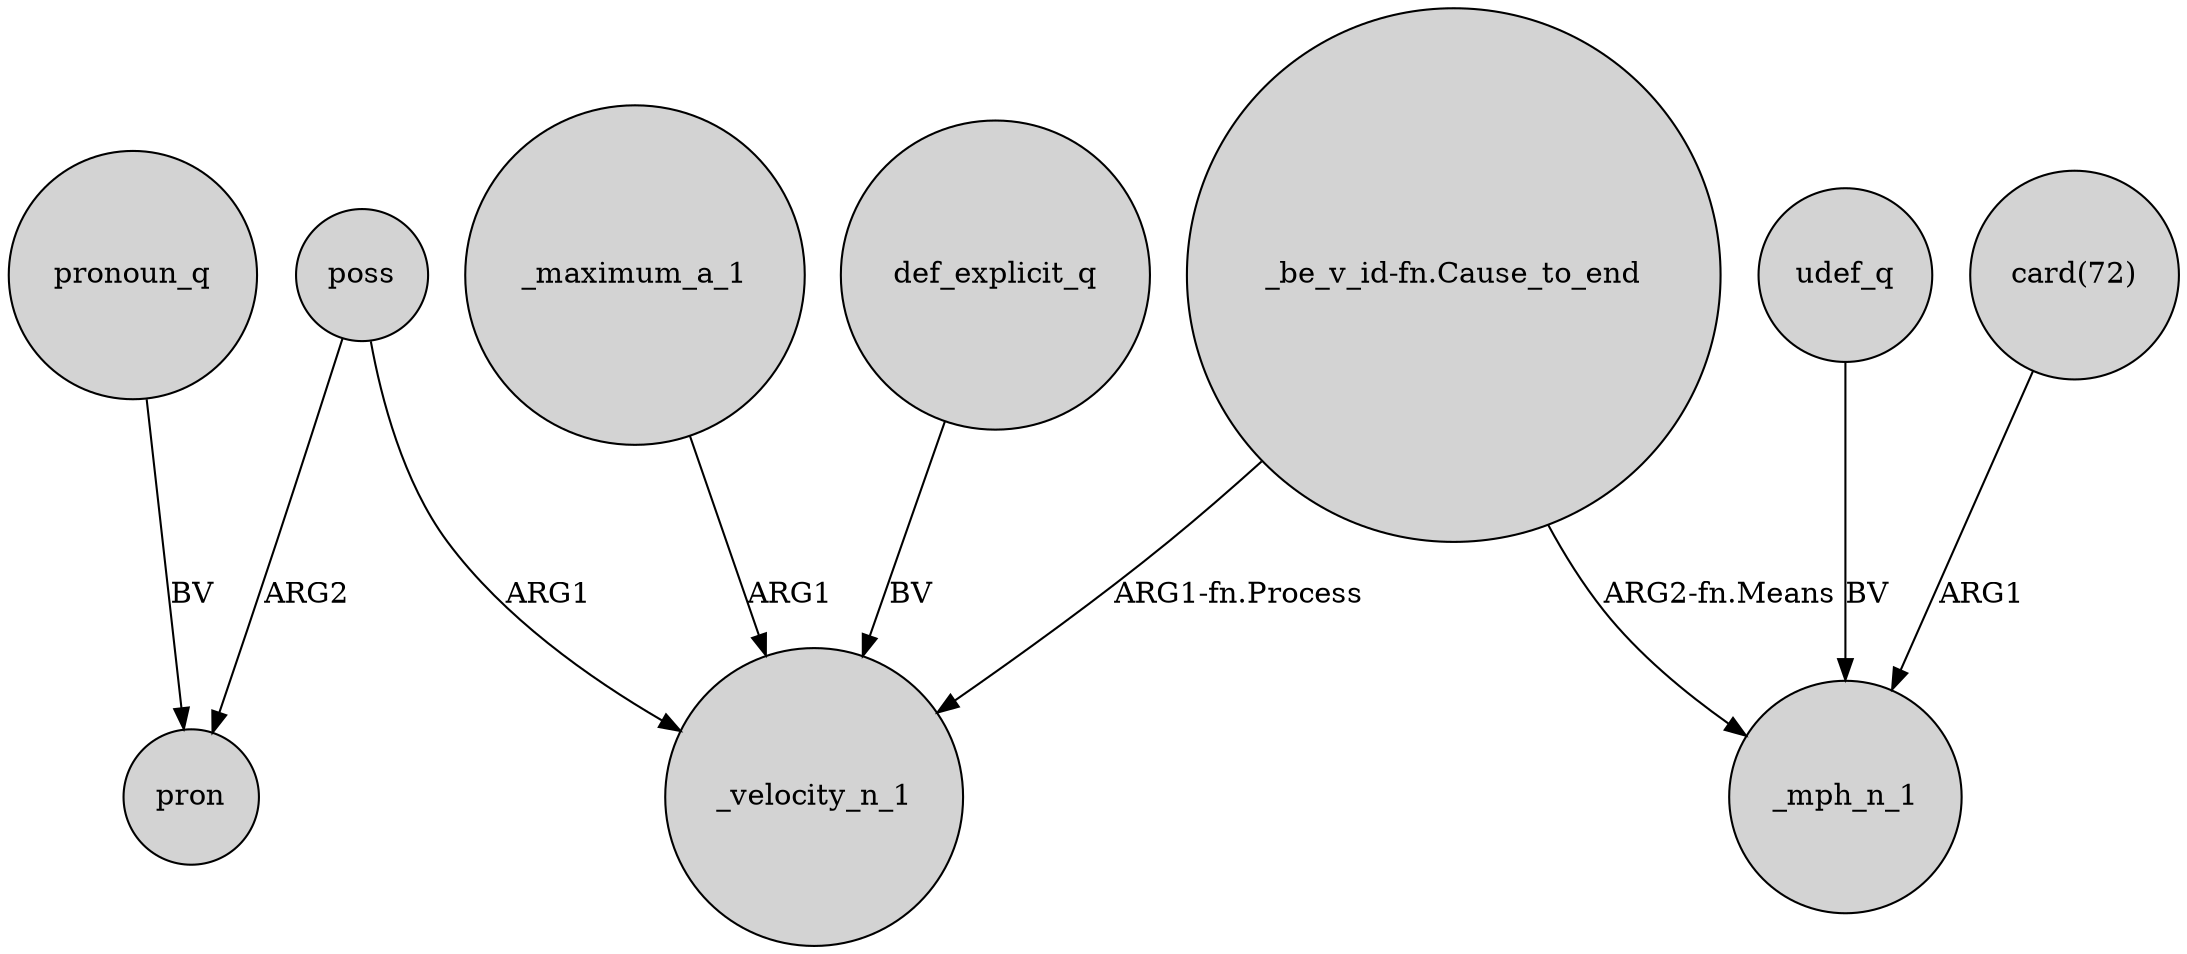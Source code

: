 digraph {
	node [shape=circle style=filled]
	def_explicit_q -> _velocity_n_1 [label=BV]
	poss -> _velocity_n_1 [label=ARG1]
	_maximum_a_1 -> _velocity_n_1 [label=ARG1]
	"_be_v_id-fn.Cause_to_end" -> _mph_n_1 [label="ARG2-fn.Means"]
	pronoun_q -> pron [label=BV]
	udef_q -> _mph_n_1 [label=BV]
	poss -> pron [label=ARG2]
	"_be_v_id-fn.Cause_to_end" -> _velocity_n_1 [label="ARG1-fn.Process"]
	"card(72)" -> _mph_n_1 [label=ARG1]
}
